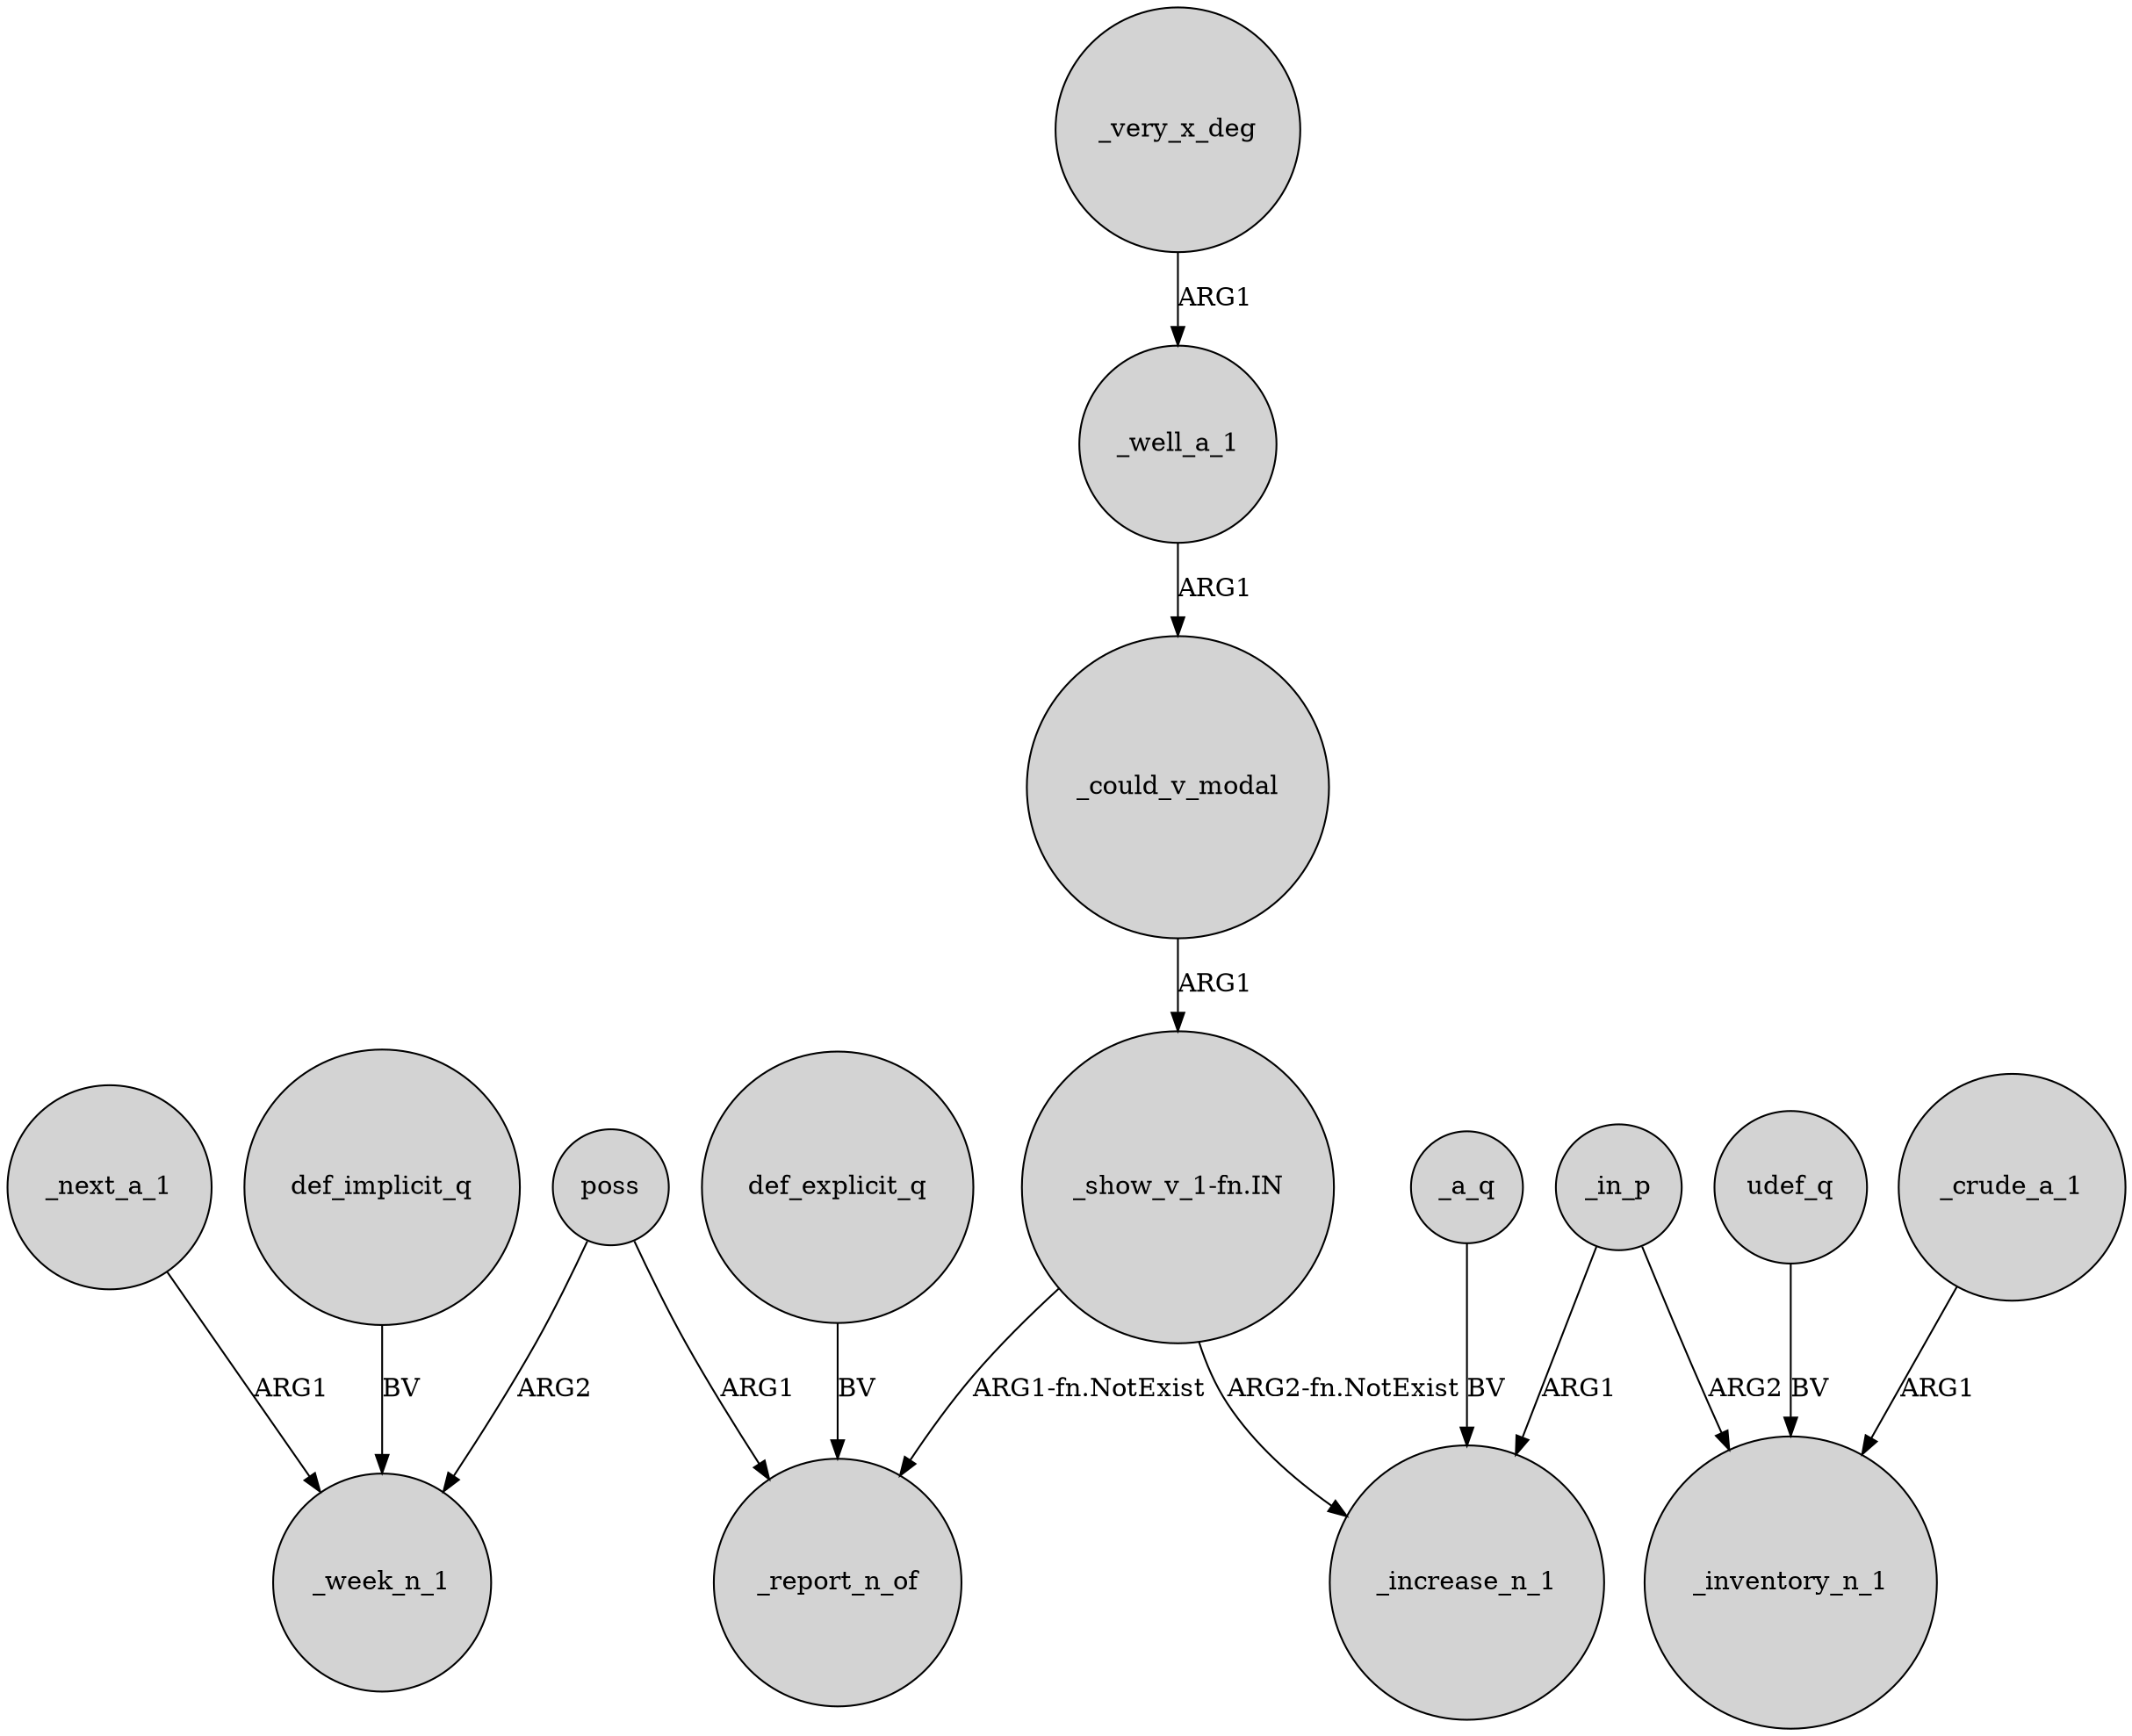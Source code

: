 digraph {
	node [shape=circle style=filled]
	_next_a_1 -> _week_n_1 [label=ARG1]
	_could_v_modal -> "_show_v_1-fn.IN" [label=ARG1]
	"_show_v_1-fn.IN" -> _increase_n_1 [label="ARG2-fn.NotExist"]
	"_show_v_1-fn.IN" -> _report_n_of [label="ARG1-fn.NotExist"]
	_a_q -> _increase_n_1 [label=BV]
	def_implicit_q -> _week_n_1 [label=BV]
	_very_x_deg -> _well_a_1 [label=ARG1]
	poss -> _report_n_of [label=ARG1]
	_in_p -> _increase_n_1 [label=ARG1]
	poss -> _week_n_1 [label=ARG2]
	def_explicit_q -> _report_n_of [label=BV]
	_well_a_1 -> _could_v_modal [label=ARG1]
	udef_q -> _inventory_n_1 [label=BV]
	_crude_a_1 -> _inventory_n_1 [label=ARG1]
	_in_p -> _inventory_n_1 [label=ARG2]
}
